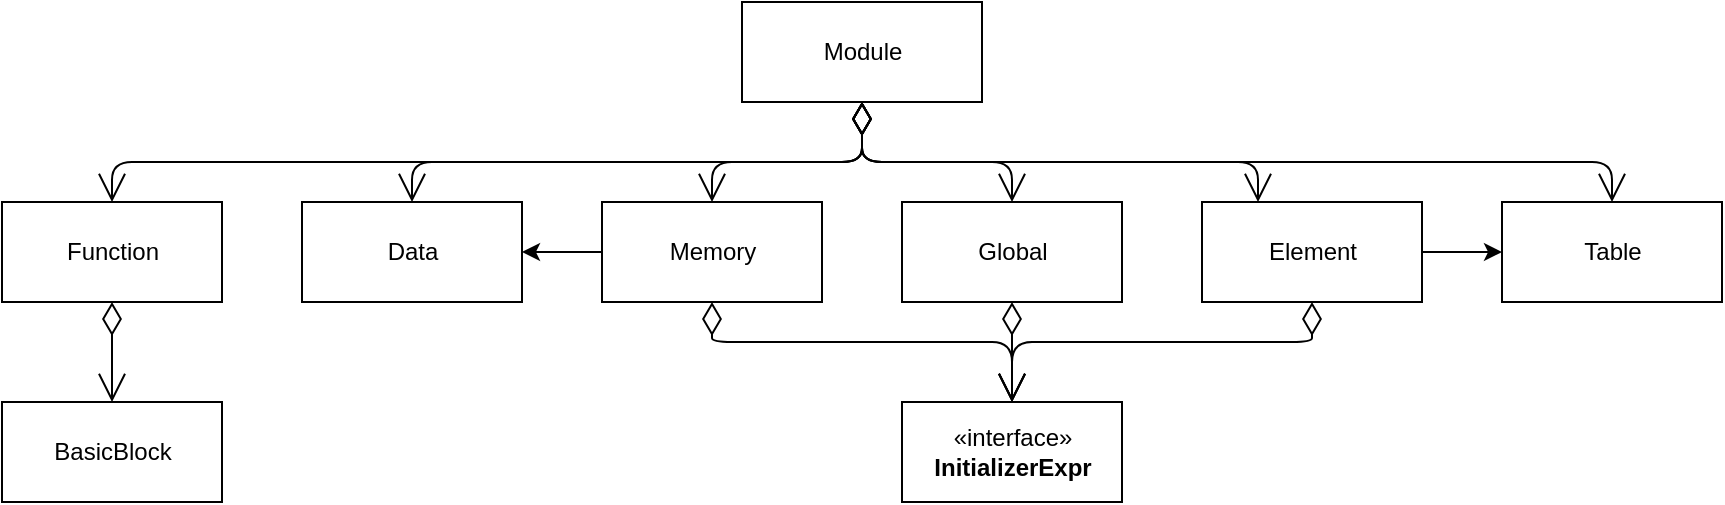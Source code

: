 <mxfile version="14.6.9" type="device"><diagram id="d1RI8vMhu8gdpB85vOY_" name="Page-1"><mxGraphModel dx="1925" dy="636" grid="1" gridSize="10" guides="1" tooltips="1" connect="1" arrows="1" fold="1" page="1" pageScale="1" pageWidth="850" pageHeight="1100" math="0" shadow="0"><root><mxCell id="0"/><mxCell id="1" parent="0"/><mxCell id="iSCVk2_UI5lTrTEaFANc-1" value="Module" style="html=1;" vertex="1" parent="1"><mxGeometry x="320" y="150" width="120" height="50" as="geometry"/></mxCell><mxCell id="iSCVk2_UI5lTrTEaFANc-25" value="" style="edgeStyle=orthogonalEdgeStyle;rounded=0;orthogonalLoop=1;jettySize=auto;html=1;" edge="1" parent="1" source="iSCVk2_UI5lTrTEaFANc-2" target="iSCVk2_UI5lTrTEaFANc-5"><mxGeometry relative="1" as="geometry"/></mxCell><mxCell id="iSCVk2_UI5lTrTEaFANc-2" value="Memory" style="html=1;" vertex="1" parent="1"><mxGeometry x="250" y="250" width="110" height="50" as="geometry"/></mxCell><mxCell id="iSCVk2_UI5lTrTEaFANc-3" value="Global" style="html=1;" vertex="1" parent="1"><mxGeometry x="400" y="250" width="110" height="50" as="geometry"/></mxCell><mxCell id="iSCVk2_UI5lTrTEaFANc-24" value="" style="edgeStyle=orthogonalEdgeStyle;rounded=0;orthogonalLoop=1;jettySize=auto;html=1;" edge="1" parent="1" source="iSCVk2_UI5lTrTEaFANc-4" target="iSCVk2_UI5lTrTEaFANc-7"><mxGeometry relative="1" as="geometry"/></mxCell><mxCell id="iSCVk2_UI5lTrTEaFANc-4" value="Element" style="html=1;" vertex="1" parent="1"><mxGeometry x="550" y="250" width="110" height="50" as="geometry"/></mxCell><mxCell id="iSCVk2_UI5lTrTEaFANc-5" value="Data" style="html=1;" vertex="1" parent="1"><mxGeometry x="100" y="250" width="110" height="50" as="geometry"/></mxCell><mxCell id="iSCVk2_UI5lTrTEaFANc-6" value="Function" style="html=1;" vertex="1" parent="1"><mxGeometry x="-50" y="250" width="110" height="50" as="geometry"/></mxCell><mxCell id="iSCVk2_UI5lTrTEaFANc-7" value="Table" style="html=1;" vertex="1" parent="1"><mxGeometry x="700" y="250" width="110" height="50" as="geometry"/></mxCell><mxCell id="iSCVk2_UI5lTrTEaFANc-9" value="" style="endArrow=open;html=1;endSize=12;startArrow=diamondThin;startSize=14;startFill=0;edgeStyle=orthogonalEdgeStyle;align=left;verticalAlign=bottom;exitX=0.5;exitY=1;exitDx=0;exitDy=0;entryX=0.5;entryY=0;entryDx=0;entryDy=0;" edge="1" parent="1" source="iSCVk2_UI5lTrTEaFANc-1" target="iSCVk2_UI5lTrTEaFANc-5"><mxGeometry x="-1" y="3" relative="1" as="geometry"><mxPoint x="230" y="430" as="sourcePoint"/><mxPoint x="390" y="430" as="targetPoint"/><Array as="points"><mxPoint x="380" y="230"/><mxPoint x="155" y="230"/></Array></mxGeometry></mxCell><mxCell id="iSCVk2_UI5lTrTEaFANc-10" value="" style="endArrow=open;html=1;endSize=12;startArrow=diamondThin;startSize=14;startFill=0;edgeStyle=orthogonalEdgeStyle;align=left;verticalAlign=bottom;entryX=0.5;entryY=0;entryDx=0;entryDy=0;" edge="1" parent="1" target="iSCVk2_UI5lTrTEaFANc-2"><mxGeometry x="-1" y="3" relative="1" as="geometry"><mxPoint x="380" y="200" as="sourcePoint"/><mxPoint x="165" y="260.0" as="targetPoint"/><Array as="points"><mxPoint x="380" y="230"/><mxPoint x="305" y="230"/></Array></mxGeometry></mxCell><mxCell id="iSCVk2_UI5lTrTEaFANc-11" value="" style="endArrow=open;html=1;endSize=12;startArrow=diamondThin;startSize=14;startFill=0;edgeStyle=orthogonalEdgeStyle;align=left;verticalAlign=bottom;exitX=0.5;exitY=1;exitDx=0;exitDy=0;entryX=0.5;entryY=0;entryDx=0;entryDy=0;" edge="1" parent="1" source="iSCVk2_UI5lTrTEaFANc-1" target="iSCVk2_UI5lTrTEaFANc-3"><mxGeometry x="-1" y="3" relative="1" as="geometry"><mxPoint x="400" y="220" as="sourcePoint"/><mxPoint x="175" y="270.0" as="targetPoint"/><Array as="points"><mxPoint x="380" y="230"/><mxPoint x="455" y="230"/></Array></mxGeometry></mxCell><mxCell id="iSCVk2_UI5lTrTEaFANc-12" value="" style="endArrow=open;html=1;endSize=12;startArrow=diamondThin;startSize=14;startFill=0;edgeStyle=orthogonalEdgeStyle;align=left;verticalAlign=bottom;entryX=0.25;entryY=0;entryDx=0;entryDy=0;" edge="1" parent="1" target="iSCVk2_UI5lTrTEaFANc-4"><mxGeometry x="-1" y="3" relative="1" as="geometry"><mxPoint x="380" y="200" as="sourcePoint"/><mxPoint x="185" y="280.0" as="targetPoint"/><Array as="points"><mxPoint x="380" y="230"/><mxPoint x="578" y="230"/><mxPoint x="578" y="250"/></Array></mxGeometry></mxCell><mxCell id="iSCVk2_UI5lTrTEaFANc-13" value="" style="endArrow=open;html=1;endSize=12;startArrow=diamondThin;startSize=14;startFill=0;edgeStyle=orthogonalEdgeStyle;align=left;verticalAlign=bottom;entryX=0.5;entryY=0;entryDx=0;entryDy=0;" edge="1" parent="1" target="iSCVk2_UI5lTrTEaFANc-6"><mxGeometry x="-1" y="3" relative="1" as="geometry"><mxPoint x="380" y="200" as="sourcePoint"/><mxPoint x="195" y="290.0" as="targetPoint"/><Array as="points"><mxPoint x="380" y="230"/><mxPoint x="5" y="230"/></Array></mxGeometry></mxCell><mxCell id="iSCVk2_UI5lTrTEaFANc-14" value="" style="endArrow=open;html=1;endSize=12;startArrow=diamondThin;startSize=14;startFill=0;edgeStyle=orthogonalEdgeStyle;align=left;verticalAlign=bottom;entryX=0.5;entryY=0;entryDx=0;entryDy=0;" edge="1" parent="1" target="iSCVk2_UI5lTrTEaFANc-7"><mxGeometry x="-1" y="3" relative="1" as="geometry"><mxPoint x="380" y="200" as="sourcePoint"/><mxPoint x="205" y="300.0" as="targetPoint"/><Array as="points"><mxPoint x="380" y="230"/><mxPoint x="755" y="230"/></Array></mxGeometry></mxCell><mxCell id="iSCVk2_UI5lTrTEaFANc-20" value="BasicBlock" style="html=1;" vertex="1" parent="1"><mxGeometry x="-50" y="350" width="110" height="50" as="geometry"/></mxCell><mxCell id="iSCVk2_UI5lTrTEaFANc-21" value="" style="endArrow=open;html=1;endSize=12;startArrow=diamondThin;startSize=14;startFill=0;edgeStyle=orthogonalEdgeStyle;align=left;verticalAlign=bottom;exitX=0.5;exitY=1;exitDx=0;exitDy=0;" edge="1" parent="1" source="iSCVk2_UI5lTrTEaFANc-6" target="iSCVk2_UI5lTrTEaFANc-20"><mxGeometry x="-1" y="3" relative="1" as="geometry"><mxPoint x="5" y="310" as="sourcePoint"/><mxPoint x="-120" y="390" as="targetPoint"/></mxGeometry></mxCell><mxCell id="iSCVk2_UI5lTrTEaFANc-27" value="«interface»&lt;br&gt;&lt;b&gt;InitializerExpr&lt;/b&gt;" style="html=1;" vertex="1" parent="1"><mxGeometry x="400" y="350" width="110" height="50" as="geometry"/></mxCell><mxCell id="iSCVk2_UI5lTrTEaFANc-28" value="" style="endArrow=open;html=1;endSize=12;startArrow=diamondThin;startSize=14;startFill=0;edgeStyle=orthogonalEdgeStyle;align=left;verticalAlign=bottom;exitX=0.5;exitY=1;exitDx=0;exitDy=0;entryX=0.5;entryY=0;entryDx=0;entryDy=0;" edge="1" parent="1" source="iSCVk2_UI5lTrTEaFANc-2" target="iSCVk2_UI5lTrTEaFANc-27"><mxGeometry x="-1" y="3" relative="1" as="geometry"><mxPoint x="220" y="410" as="sourcePoint"/><mxPoint x="380" y="410" as="targetPoint"/><Array as="points"><mxPoint x="305" y="320"/><mxPoint x="455" y="320"/></Array></mxGeometry></mxCell><mxCell id="iSCVk2_UI5lTrTEaFANc-29" value="" style="endArrow=open;html=1;endSize=12;startArrow=diamondThin;startSize=14;startFill=0;edgeStyle=orthogonalEdgeStyle;align=left;verticalAlign=bottom;exitX=0.5;exitY=1;exitDx=0;exitDy=0;entryX=0.5;entryY=0;entryDx=0;entryDy=0;" edge="1" parent="1" source="iSCVk2_UI5lTrTEaFANc-3" target="iSCVk2_UI5lTrTEaFANc-27"><mxGeometry x="-1" y="3" relative="1" as="geometry"><mxPoint x="315" y="310" as="sourcePoint"/><mxPoint x="465" y="360" as="targetPoint"/><Array as="points"/></mxGeometry></mxCell><mxCell id="iSCVk2_UI5lTrTEaFANc-30" value="" style="endArrow=open;html=1;endSize=12;startArrow=diamondThin;startSize=14;startFill=0;edgeStyle=orthogonalEdgeStyle;align=left;verticalAlign=bottom;exitX=0.5;exitY=1;exitDx=0;exitDy=0;entryX=0.5;entryY=0;entryDx=0;entryDy=0;" edge="1" parent="1" source="iSCVk2_UI5lTrTEaFANc-4" target="iSCVk2_UI5lTrTEaFANc-27"><mxGeometry x="-1" y="3" relative="1" as="geometry"><mxPoint x="510" y="320" as="sourcePoint"/><mxPoint x="660" y="370" as="targetPoint"/><Array as="points"><mxPoint x="605" y="320"/><mxPoint x="455" y="320"/></Array></mxGeometry></mxCell></root></mxGraphModel></diagram></mxfile>